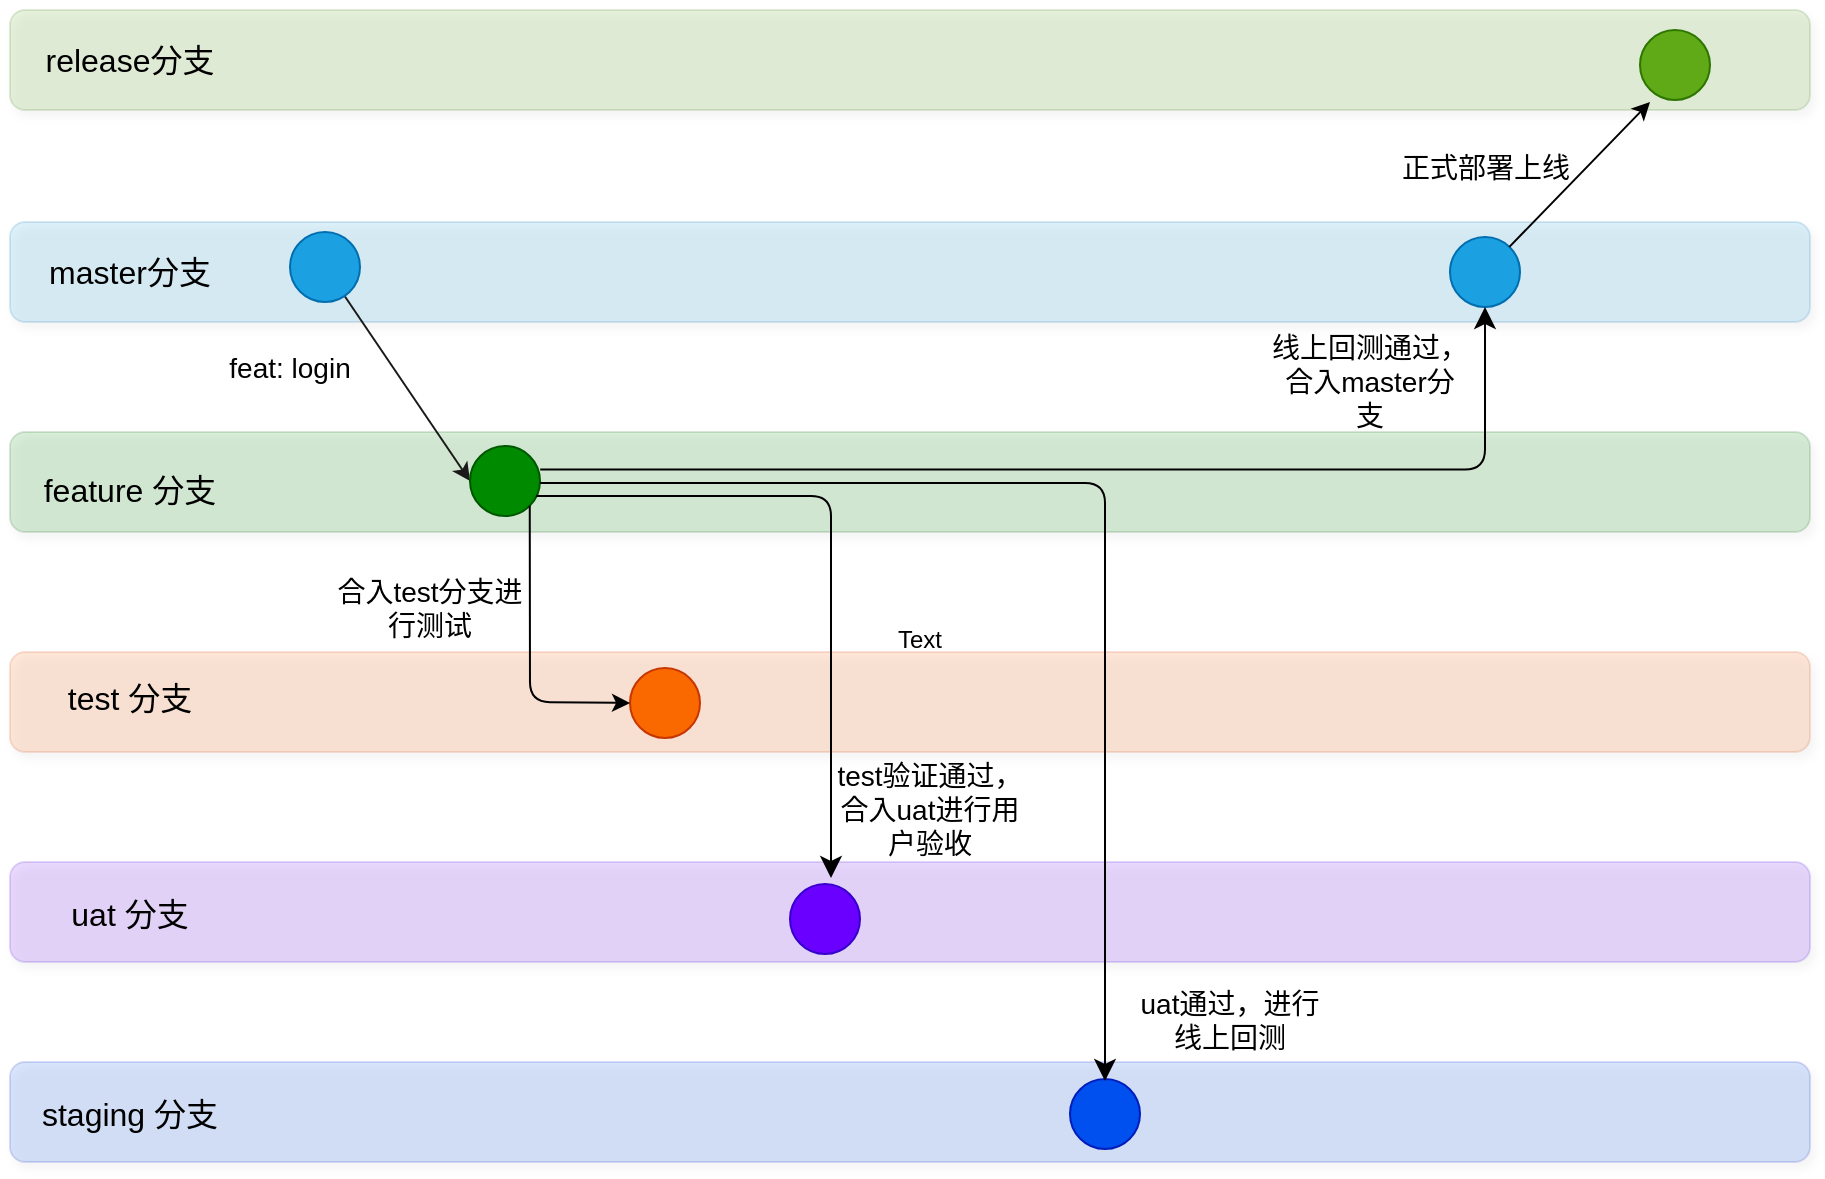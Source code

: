 <mxfile>
    <diagram id="_2VM_KgkvLaddpPTpy9z" name="第 1 页">
        <mxGraphModel dx="1055" dy="1871" grid="1" gridSize="10" guides="1" tooltips="1" connect="1" arrows="1" fold="1" page="1" pageScale="1" pageWidth="827" pageHeight="1169" background="#ffffff" math="0" shadow="0">
            <root>
                <mxCell id="0"/>
                <mxCell id="1" parent="0"/>
                <mxCell id="27" value="" style="rounded=1;whiteSpace=wrap;html=1;strokeColor=#3700CC;fontSize=16;fontColor=#ffffff;fillColor=#6a00ff;opacity=15;shadow=1;" parent="1" vertex="1">
                    <mxGeometry x="10" y="360" width="900" height="50" as="geometry"/>
                </mxCell>
                <mxCell id="26" value="" style="rounded=1;whiteSpace=wrap;html=1;strokeColor=#C73500;fontSize=16;fontColor=#000000;fillColor=#fa6800;opacity=15;shadow=1;" parent="1" vertex="1">
                    <mxGeometry x="10" y="255" width="900" height="50" as="geometry"/>
                </mxCell>
                <mxCell id="24" value="" style="rounded=1;whiteSpace=wrap;html=1;strokeColor=#006EAF;fontSize=16;fontColor=#ffffff;fillColor=#1ba1e2;opacity=15;shadow=1;" parent="1" vertex="1">
                    <mxGeometry x="10" y="40" width="900" height="50" as="geometry"/>
                </mxCell>
                <mxCell id="25" value="" style="rounded=1;whiteSpace=wrap;html=1;strokeColor=#005700;fontSize=16;fontColor=#ffffff;fillColor=#008a00;opacity=15;shadow=1;" parent="1" vertex="1">
                    <mxGeometry x="10" y="145" width="900" height="50" as="geometry"/>
                </mxCell>
                <mxCell id="2" value="master分支" style="text;html=1;strokeColor=none;fillColor=none;align=center;verticalAlign=middle;whiteSpace=wrap;rounded=0;fontColor=#000000;fontSize=16;" parent="1" vertex="1">
                    <mxGeometry x="10" y="50" width="120" height="30" as="geometry"/>
                </mxCell>
                <mxCell id="6" value="" style="edgeStyle=none;html=1;fontSize=16;fontColor=#000000;entryX=0;entryY=0.5;entryDx=0;entryDy=0;strokeColor=#1A1A1A;" parent="1" source="3" target="5" edge="1">
                    <mxGeometry relative="1" as="geometry"/>
                </mxCell>
                <mxCell id="3" value="" style="ellipse;whiteSpace=wrap;html=1;aspect=fixed;fontSize=16;fontColor=#ffffff;fillColor=#1ba1e2;strokeColor=#006EAF;" parent="1" vertex="1">
                    <mxGeometry x="150" y="45" width="35" height="35" as="geometry"/>
                </mxCell>
                <mxCell id="4" value="feature 分支" style="text;html=1;strokeColor=none;fillColor=none;align=center;verticalAlign=middle;whiteSpace=wrap;rounded=0;fontColor=#000000;fontSize=16;" parent="1" vertex="1">
                    <mxGeometry x="10" y="159" width="120" height="30" as="geometry"/>
                </mxCell>
                <mxCell id="5" value="" style="ellipse;whiteSpace=wrap;html=1;aspect=fixed;fontSize=16;fontColor=#ffffff;fillColor=#008a00;strokeColor=#005700;" parent="1" vertex="1">
                    <mxGeometry x="240" y="152" width="35" height="35" as="geometry"/>
                </mxCell>
                <mxCell id="7" value="feat: login" style="text;html=1;strokeColor=none;fillColor=none;align=center;verticalAlign=middle;whiteSpace=wrap;rounded=0;fontSize=14;fontColor=#000000;" parent="1" vertex="1">
                    <mxGeometry x="100" y="100" width="100" height="25" as="geometry"/>
                </mxCell>
                <mxCell id="12" value="test 分支" style="text;html=1;strokeColor=none;fillColor=none;align=center;verticalAlign=middle;whiteSpace=wrap;rounded=0;fontColor=#000000;fontSize=16;" parent="1" vertex="1">
                    <mxGeometry x="10" y="263" width="120" height="30" as="geometry"/>
                </mxCell>
                <mxCell id="13" value="" style="ellipse;whiteSpace=wrap;html=1;aspect=fixed;fontSize=16;fontColor=#000000;fillColor=#fa6800;strokeColor=#C73500;" parent="1" vertex="1">
                    <mxGeometry x="320" y="263" width="35" height="35" as="geometry"/>
                </mxCell>
                <mxCell id="16" value="uat 分支" style="text;html=1;strokeColor=none;fillColor=none;align=center;verticalAlign=middle;whiteSpace=wrap;rounded=0;fontColor=#000000;fontSize=16;" parent="1" vertex="1">
                    <mxGeometry x="10" y="371" width="120" height="30" as="geometry"/>
                </mxCell>
                <mxCell id="17" value="" style="ellipse;whiteSpace=wrap;html=1;aspect=fixed;fontSize=16;fontColor=#ffffff;fillColor=#6a00ff;strokeColor=#3700CC;" parent="1" vertex="1">
                    <mxGeometry x="400" y="371" width="35" height="35" as="geometry"/>
                </mxCell>
                <mxCell id="21" value="" style="ellipse;whiteSpace=wrap;html=1;aspect=fixed;fontSize=16;fontColor=#ffffff;fillColor=#1ba1e2;strokeColor=#006EAF;" parent="1" vertex="1">
                    <mxGeometry x="730" y="47.5" width="35" height="35" as="geometry"/>
                </mxCell>
                <mxCell id="29" value="" style="endArrow=classic;html=1;exitX=1;exitY=1;exitDx=0;exitDy=0;strokeColor=#000000;entryX=0;entryY=0.5;entryDx=0;entryDy=0;" edge="1" parent="1" source="5" target="13">
                    <mxGeometry width="50" height="50" relative="1" as="geometry">
                        <mxPoint x="330" y="240" as="sourcePoint"/>
                        <mxPoint x="320" y="270" as="targetPoint"/>
                        <Array as="points">
                            <mxPoint x="270" y="280"/>
                        </Array>
                    </mxGeometry>
                </mxCell>
                <mxCell id="30" value="合入test分支进行测试" style="text;html=1;strokeColor=none;fillColor=none;align=center;verticalAlign=middle;whiteSpace=wrap;rounded=0;fontSize=14;fontColor=#000000;" vertex="1" parent="1">
                    <mxGeometry x="170" y="220" width="100" height="25" as="geometry"/>
                </mxCell>
                <mxCell id="31" value="" style="edgeStyle=segmentEdgeStyle;endArrow=classic;html=1;rounded=1;endSize=8;startSize=8;strokeColor=#000000;entryX=0.5;entryY=0;entryDx=0;entryDy=0;" edge="1" parent="1">
                    <mxGeometry width="50" height="50" relative="1" as="geometry">
                        <mxPoint x="273" y="177" as="sourcePoint"/>
                        <mxPoint x="420.5" y="368" as="targetPoint"/>
                    </mxGeometry>
                </mxCell>
                <mxCell id="32" value="Text" style="text;html=1;strokeColor=none;fillColor=none;align=center;verticalAlign=middle;whiteSpace=wrap;rounded=0;" vertex="1" parent="1">
                    <mxGeometry x="435" y="234" width="60" height="30" as="geometry"/>
                </mxCell>
                <mxCell id="33" value="test验证通过，合入uat进行用户验收" style="text;html=1;strokeColor=none;fillColor=none;align=center;verticalAlign=middle;whiteSpace=wrap;rounded=0;fontSize=14;fontColor=#000000;" vertex="1" parent="1">
                    <mxGeometry x="420" y="266" width="100" height="135" as="geometry"/>
                </mxCell>
                <mxCell id="34" value="" style="rounded=1;whiteSpace=wrap;html=1;strokeColor=#001DBC;fontSize=16;fontColor=#ffffff;fillColor=#0050ef;opacity=15;shadow=1;" vertex="1" parent="1">
                    <mxGeometry x="10" y="460" width="900" height="50" as="geometry"/>
                </mxCell>
                <mxCell id="35" value="staging 分支" style="text;html=1;strokeColor=none;fillColor=none;align=center;verticalAlign=middle;whiteSpace=wrap;rounded=0;fontColor=#000000;fontSize=16;" vertex="1" parent="1">
                    <mxGeometry x="10" y="471" width="120" height="30" as="geometry"/>
                </mxCell>
                <mxCell id="36" value="" style="ellipse;whiteSpace=wrap;html=1;aspect=fixed;fontSize=16;fontColor=#ffffff;fillColor=#0050ef;strokeColor=#001DBC;" vertex="1" parent="1">
                    <mxGeometry x="540" y="468.5" width="35" height="35" as="geometry"/>
                </mxCell>
                <mxCell id="41" value="" style="edgeStyle=segmentEdgeStyle;endArrow=classic;html=1;rounded=1;endSize=8;startSize=8;strokeColor=#000000;entryX=0.5;entryY=0;entryDx=0;entryDy=0;exitX=1;exitY=0.5;exitDx=0;exitDy=0;" edge="1" parent="1">
                    <mxGeometry width="50" height="50" relative="1" as="geometry">
                        <mxPoint x="275" y="170.5" as="sourcePoint"/>
                        <mxPoint x="557.5" y="469.5" as="targetPoint"/>
                    </mxGeometry>
                </mxCell>
                <mxCell id="42" value="uat通过，进行线上回测" style="text;html=1;strokeColor=none;fillColor=none;align=center;verticalAlign=middle;whiteSpace=wrap;rounded=0;fontSize=14;fontColor=#000000;" vertex="1" parent="1">
                    <mxGeometry x="570" y="371" width="100" height="135" as="geometry"/>
                </mxCell>
                <mxCell id="43" value="" style="edgeStyle=segmentEdgeStyle;endArrow=classic;html=1;rounded=1;endSize=8;startSize=8;strokeColor=#000000;exitX=1.003;exitY=0.337;exitDx=0;exitDy=0;exitPerimeter=0;" edge="1" parent="1" source="5" target="21">
                    <mxGeometry width="50" height="50" relative="1" as="geometry">
                        <mxPoint x="270" y="170" as="sourcePoint"/>
                        <mxPoint x="530" y="210" as="targetPoint"/>
                    </mxGeometry>
                </mxCell>
                <mxCell id="44" value="线上回测通过，合入master分支" style="text;html=1;strokeColor=none;fillColor=none;align=center;verticalAlign=middle;whiteSpace=wrap;rounded=0;fontSize=14;fontColor=#000000;" vertex="1" parent="1">
                    <mxGeometry x="640" y="52" width="100" height="135" as="geometry"/>
                </mxCell>
                <mxCell id="45" value="" style="rounded=1;whiteSpace=wrap;html=1;strokeColor=#2D7600;fontSize=16;fontColor=#ffffff;fillColor=#60a917;opacity=15;shadow=1;" vertex="1" parent="1">
                    <mxGeometry x="10" y="-66" width="900" height="50" as="geometry"/>
                </mxCell>
                <mxCell id="46" value="release分支" style="text;html=1;strokeColor=none;fillColor=none;align=center;verticalAlign=middle;whiteSpace=wrap;rounded=0;fontColor=#000000;fontSize=16;" vertex="1" parent="1">
                    <mxGeometry x="10" y="-56" width="120" height="30" as="geometry"/>
                </mxCell>
                <mxCell id="47" value="" style="ellipse;whiteSpace=wrap;html=1;aspect=fixed;fontSize=16;fontColor=#ffffff;fillColor=#60a917;strokeColor=#2D7600;" vertex="1" parent="1">
                    <mxGeometry x="825" y="-56" width="35" height="35" as="geometry"/>
                </mxCell>
                <mxCell id="48" value="" style="endArrow=classic;html=1;rounded=1;strokeColor=#000000;" edge="1" parent="1" source="21">
                    <mxGeometry width="50" height="50" relative="1" as="geometry">
                        <mxPoint x="520" y="190" as="sourcePoint"/>
                        <mxPoint x="830" y="-20" as="targetPoint"/>
                    </mxGeometry>
                </mxCell>
                <mxCell id="49" value="正式部署上线" style="text;html=1;strokeColor=none;fillColor=none;align=center;verticalAlign=middle;whiteSpace=wrap;rounded=0;fontSize=14;fontColor=#000000;" vertex="1" parent="1">
                    <mxGeometry x="697.5" y="-55" width="100" height="135" as="geometry"/>
                </mxCell>
            </root>
        </mxGraphModel>
    </diagram>
</mxfile>